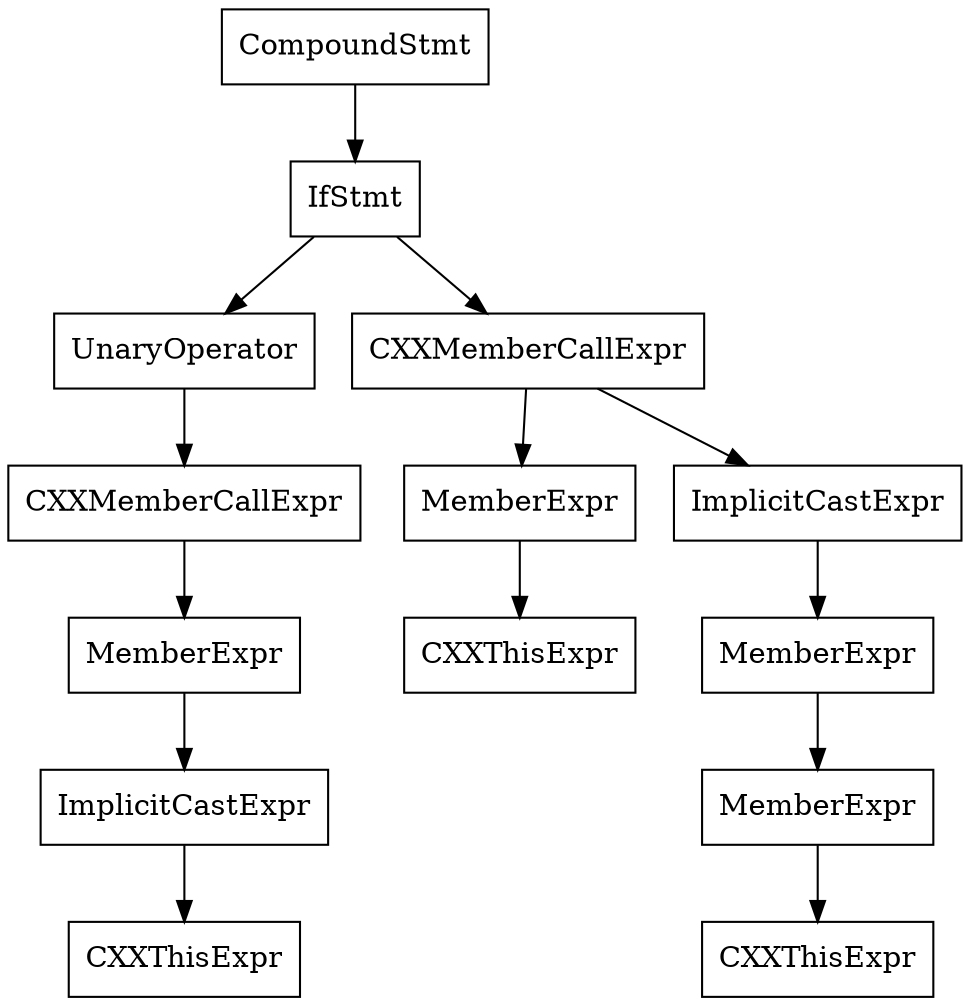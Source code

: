 digraph unnamed {

	Node0x55c2a56cf7f0 [shape=record,label="{CompoundStmt}"];
	Node0x55c2a56cf7f0 -> Node0x55c2a56cf7d0;
	Node0x55c2a56cf7d0 [shape=record,label="{IfStmt}"];
	Node0x55c2a56cf7d0 -> Node0x55c2a56cf6b0;
	Node0x55c2a56cf7d0 -> Node0x55c2a56cf790;
	Node0x55c2a56cf6b0 [shape=record,label="{UnaryOperator}"];
	Node0x55c2a56cf6b0 -> Node0x55c2a56cf678;
	Node0x55c2a56cf678 [shape=record,label="{CXXMemberCallExpr}"];
	Node0x55c2a56cf678 -> Node0x55c2a56cf648;
	Node0x55c2a56cf648 [shape=record,label="{MemberExpr}"];
	Node0x55c2a56cf648 -> Node0x55c2a56cf698;
	Node0x55c2a56cf698 [shape=record,label="{ImplicitCastExpr}"];
	Node0x55c2a56cf698 -> Node0x55c2a56cf638;
	Node0x55c2a56cf638 [shape=record,label="{CXXThisExpr}"];
	Node0x55c2a56cf790 [shape=record,label="{CXXMemberCallExpr}"];
	Node0x55c2a56cf790 -> Node0x55c2a56cf6d8;
	Node0x55c2a56cf790 -> Node0x55c2a56cf7b8;
	Node0x55c2a56cf6d8 [shape=record,label="{MemberExpr}"];
	Node0x55c2a56cf6d8 -> Node0x55c2a56cf6c8;
	Node0x55c2a56cf6c8 [shape=record,label="{CXXThisExpr}"];
	Node0x55c2a56cf7b8 [shape=record,label="{ImplicitCastExpr}"];
	Node0x55c2a56cf7b8 -> Node0x55c2a56cf760;
	Node0x55c2a56cf760 [shape=record,label="{MemberExpr}"];
	Node0x55c2a56cf760 -> Node0x55c2a56cf718;
	Node0x55c2a56cf718 [shape=record,label="{MemberExpr}"];
	Node0x55c2a56cf718 -> Node0x55c2a56cf708;
	Node0x55c2a56cf708 [shape=record,label="{CXXThisExpr}"];
}
